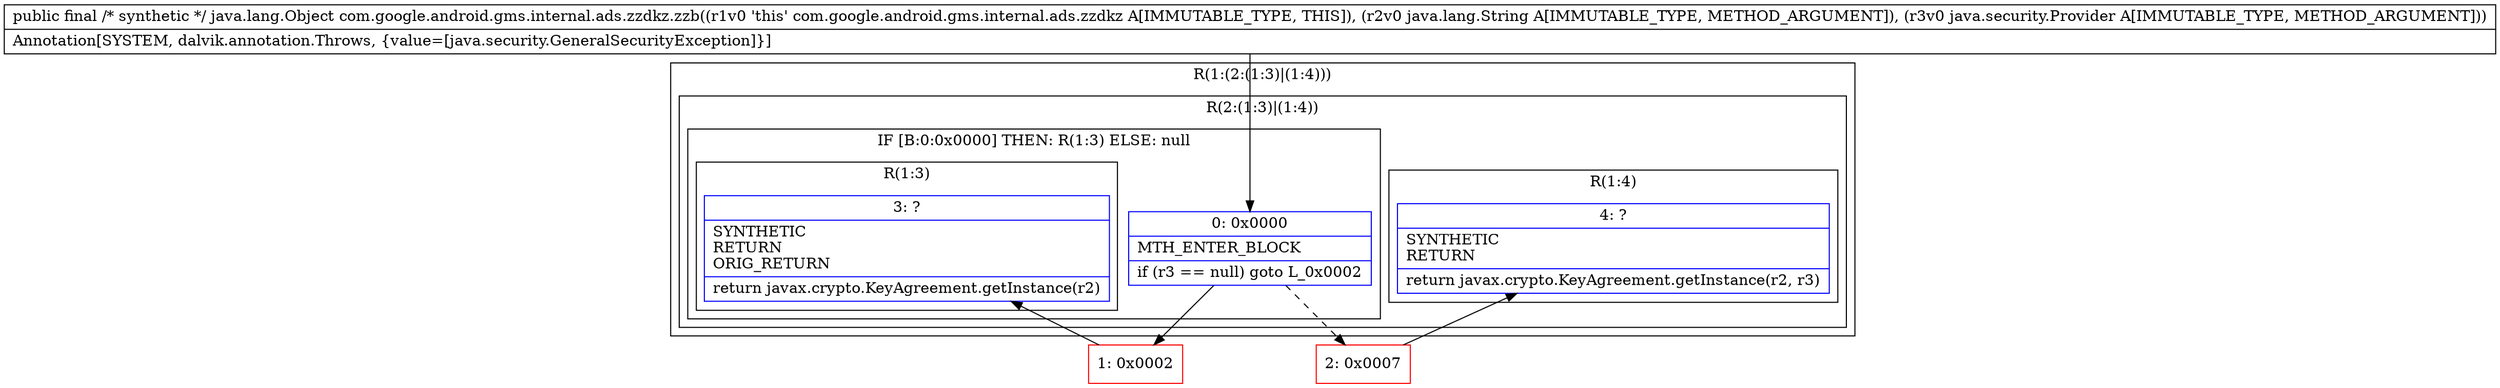 digraph "CFG forcom.google.android.gms.internal.ads.zzdkz.zzb(Ljava\/lang\/String;Ljava\/security\/Provider;)Ljava\/lang\/Object;" {
subgraph cluster_Region_540530937 {
label = "R(1:(2:(1:3)|(1:4)))";
node [shape=record,color=blue];
subgraph cluster_Region_513060187 {
label = "R(2:(1:3)|(1:4))";
node [shape=record,color=blue];
subgraph cluster_IfRegion_1139214991 {
label = "IF [B:0:0x0000] THEN: R(1:3) ELSE: null";
node [shape=record,color=blue];
Node_0 [shape=record,label="{0\:\ 0x0000|MTH_ENTER_BLOCK\l|if (r3 == null) goto L_0x0002\l}"];
subgraph cluster_Region_1330990635 {
label = "R(1:3)";
node [shape=record,color=blue];
Node_3 [shape=record,label="{3\:\ ?|SYNTHETIC\lRETURN\lORIG_RETURN\l|return javax.crypto.KeyAgreement.getInstance(r2)\l}"];
}
}
subgraph cluster_Region_1362863912 {
label = "R(1:4)";
node [shape=record,color=blue];
Node_4 [shape=record,label="{4\:\ ?|SYNTHETIC\lRETURN\l|return javax.crypto.KeyAgreement.getInstance(r2, r3)\l}"];
}
}
}
Node_1 [shape=record,color=red,label="{1\:\ 0x0002}"];
Node_2 [shape=record,color=red,label="{2\:\ 0x0007}"];
MethodNode[shape=record,label="{public final \/* synthetic *\/ java.lang.Object com.google.android.gms.internal.ads.zzdkz.zzb((r1v0 'this' com.google.android.gms.internal.ads.zzdkz A[IMMUTABLE_TYPE, THIS]), (r2v0 java.lang.String A[IMMUTABLE_TYPE, METHOD_ARGUMENT]), (r3v0 java.security.Provider A[IMMUTABLE_TYPE, METHOD_ARGUMENT]))  | Annotation[SYSTEM, dalvik.annotation.Throws, \{value=[java.security.GeneralSecurityException]\}]\l}"];
MethodNode -> Node_0;
Node_0 -> Node_1;
Node_0 -> Node_2[style=dashed];
Node_1 -> Node_3;
Node_2 -> Node_4;
}


